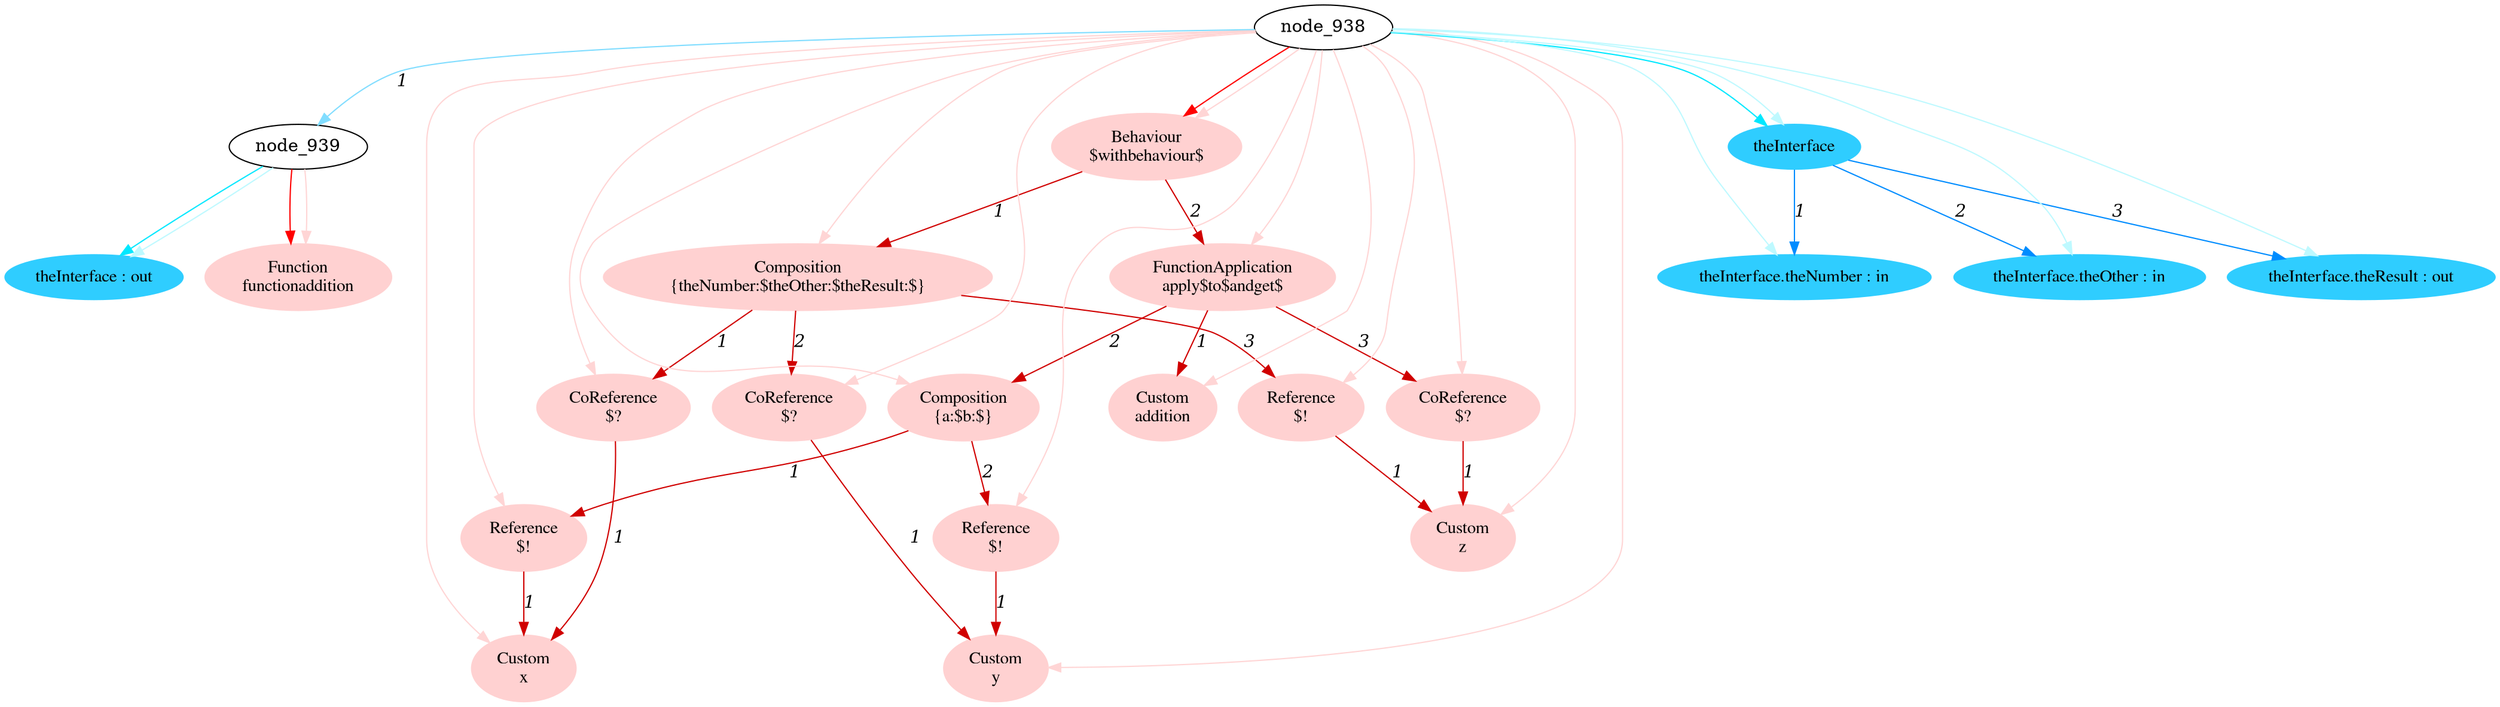 digraph g{node_1010 [shape="ellipse", style="filled", color="#ffd1d1", fontname="Times", label="Function
functionaddition" ]
node_1013 [shape="ellipse", style="filled", color="#ffd1d1", fontname="Times", label="Custom
x" ]
node_1017 [shape="ellipse", style="filled", color="#ffd1d1", fontname="Times", label="CoReference
$?" ]
node_1021 [shape="ellipse", style="filled", color="#ffd1d1", fontname="Times", label="Custom
y" ]
node_1025 [shape="ellipse", style="filled", color="#ffd1d1", fontname="Times", label="CoReference
$?" ]
node_1029 [shape="ellipse", style="filled", color="#ffd1d1", fontname="Times", label="Custom
z" ]
node_1033 [shape="ellipse", style="filled", color="#ffd1d1", fontname="Times", label="Reference
$!" ]
node_1037 [shape="ellipse", style="filled", color="#ffd1d1", fontname="Times", label="Composition
{theNumber:$theOther:$theResult:$}" ]
node_1043 [shape="ellipse", style="filled", color="#ffd1d1", fontname="Times", label="Custom
addition" ]
node_1046 [shape="ellipse", style="filled", color="#ffd1d1", fontname="Times", label="Reference
$!" ]
node_1050 [shape="ellipse", style="filled", color="#ffd1d1", fontname="Times", label="Reference
$!" ]
node_1054 [shape="ellipse", style="filled", color="#ffd1d1", fontname="Times", label="Composition
{a:$b:$}" ]
node_1059 [shape="ellipse", style="filled", color="#ffd1d1", fontname="Times", label="CoReference
$?" ]
node_1063 [shape="ellipse", style="filled", color="#ffd1d1", fontname="Times", label="FunctionApplication
apply$to$andget$" ]
node_1069 [shape="ellipse", style="filled", color="#ffd1d1", fontname="Times", label="Behaviour
$withbehaviour$" ]
node_940 [shape="ellipse", style="filled", color="#2fcdff", fontname="Times", label="theInterface : out" ]
node_947 [shape="ellipse", style="filled", color="#2fcdff", fontname="Times", label="theInterface" ]
node_948 [shape="ellipse", style="filled", color="#2fcdff", fontname="Times", label="theInterface.theNumber : in" ]
node_950 [shape="ellipse", style="filled", color="#2fcdff", fontname="Times", label="theInterface.theOther : in" ]
node_952 [shape="ellipse", style="filled", color="#2fcdff", fontname="Times", label="theInterface.theResult : out" ]
node_1017 -> node_1013 [dir=forward, arrowHead=normal, fontname="Times-Italic", arrowsize=1, color="#d00000", label="1",  headlabel="", taillabel="" ]
node_1025 -> node_1021 [dir=forward, arrowHead=normal, fontname="Times-Italic", arrowsize=1, color="#d00000", label="1",  headlabel="", taillabel="" ]
node_1033 -> node_1029 [dir=forward, arrowHead=normal, fontname="Times-Italic", arrowsize=1, color="#d00000", label="1",  headlabel="", taillabel="" ]
node_1037 -> node_1017 [dir=forward, arrowHead=normal, fontname="Times-Italic", arrowsize=1, color="#d00000", label="1",  headlabel="", taillabel="" ]
node_1037 -> node_1025 [dir=forward, arrowHead=normal, fontname="Times-Italic", arrowsize=1, color="#d00000", label="2",  headlabel="", taillabel="" ]
node_1037 -> node_1033 [dir=forward, arrowHead=normal, fontname="Times-Italic", arrowsize=1, color="#d00000", label="3",  headlabel="", taillabel="" ]
node_1046 -> node_1013 [dir=forward, arrowHead=normal, fontname="Times-Italic", arrowsize=1, color="#d00000", label="1",  headlabel="", taillabel="" ]
node_1050 -> node_1021 [dir=forward, arrowHead=normal, fontname="Times-Italic", arrowsize=1, color="#d00000", label="1",  headlabel="", taillabel="" ]
node_1054 -> node_1046 [dir=forward, arrowHead=normal, fontname="Times-Italic", arrowsize=1, color="#d00000", label="1",  headlabel="", taillabel="" ]
node_1054 -> node_1050 [dir=forward, arrowHead=normal, fontname="Times-Italic", arrowsize=1, color="#d00000", label="2",  headlabel="", taillabel="" ]
node_1059 -> node_1029 [dir=forward, arrowHead=normal, fontname="Times-Italic", arrowsize=1, color="#d00000", label="1",  headlabel="", taillabel="" ]
node_1063 -> node_1043 [dir=forward, arrowHead=normal, fontname="Times-Italic", arrowsize=1, color="#d00000", label="1",  headlabel="", taillabel="" ]
node_1063 -> node_1054 [dir=forward, arrowHead=normal, fontname="Times-Italic", arrowsize=1, color="#d00000", label="2",  headlabel="", taillabel="" ]
node_1063 -> node_1059 [dir=forward, arrowHead=normal, fontname="Times-Italic", arrowsize=1, color="#d00000", label="3",  headlabel="", taillabel="" ]
node_1069 -> node_1037 [dir=forward, arrowHead=normal, fontname="Times-Italic", arrowsize=1, color="#d00000", label="1",  headlabel="", taillabel="" ]
node_1069 -> node_1063 [dir=forward, arrowHead=normal, fontname="Times-Italic", arrowsize=1, color="#d00000", label="2",  headlabel="", taillabel="" ]
node_939 -> node_1010 [dir=forward, arrowHead=normal, fontname="Times-Italic", arrowsize=1, color="#ff0000", label="",  headlabel="", taillabel="" ]
node_938 -> node_1069 [dir=forward, arrowHead=normal, fontname="Times-Italic", arrowsize=1, color="#ff0000", label="",  headlabel="", taillabel="" ]
node_939 -> node_1010 [dir=forward, arrowHead=normal, fontname="Times-Italic", arrowsize=1, color="#ffd5d5", label="",  headlabel="", taillabel="" ]
node_938 -> node_1013 [dir=forward, arrowHead=normal, fontname="Times-Italic", arrowsize=1, color="#ffd5d5", label="",  headlabel="", taillabel="" ]
node_938 -> node_1017 [dir=forward, arrowHead=normal, fontname="Times-Italic", arrowsize=1, color="#ffd5d5", label="",  headlabel="", taillabel="" ]
node_938 -> node_1021 [dir=forward, arrowHead=normal, fontname="Times-Italic", arrowsize=1, color="#ffd5d5", label="",  headlabel="", taillabel="" ]
node_938 -> node_1025 [dir=forward, arrowHead=normal, fontname="Times-Italic", arrowsize=1, color="#ffd5d5", label="",  headlabel="", taillabel="" ]
node_938 -> node_1029 [dir=forward, arrowHead=normal, fontname="Times-Italic", arrowsize=1, color="#ffd5d5", label="",  headlabel="", taillabel="" ]
node_938 -> node_1033 [dir=forward, arrowHead=normal, fontname="Times-Italic", arrowsize=1, color="#ffd5d5", label="",  headlabel="", taillabel="" ]
node_938 -> node_1037 [dir=forward, arrowHead=normal, fontname="Times-Italic", arrowsize=1, color="#ffd5d5", label="",  headlabel="", taillabel="" ]
node_938 -> node_1043 [dir=forward, arrowHead=normal, fontname="Times-Italic", arrowsize=1, color="#ffd5d5", label="",  headlabel="", taillabel="" ]
node_938 -> node_1046 [dir=forward, arrowHead=normal, fontname="Times-Italic", arrowsize=1, color="#ffd5d5", label="",  headlabel="", taillabel="" ]
node_938 -> node_1050 [dir=forward, arrowHead=normal, fontname="Times-Italic", arrowsize=1, color="#ffd5d5", label="",  headlabel="", taillabel="" ]
node_938 -> node_1054 [dir=forward, arrowHead=normal, fontname="Times-Italic", arrowsize=1, color="#ffd5d5", label="",  headlabel="", taillabel="" ]
node_938 -> node_1059 [dir=forward, arrowHead=normal, fontname="Times-Italic", arrowsize=1, color="#ffd5d5", label="",  headlabel="", taillabel="" ]
node_938 -> node_1063 [dir=forward, arrowHead=normal, fontname="Times-Italic", arrowsize=1, color="#ffd5d5", label="",  headlabel="", taillabel="" ]
node_938 -> node_1069 [dir=forward, arrowHead=normal, fontname="Times-Italic", arrowsize=1, color="#ffd5d5", label="",  headlabel="", taillabel="" ]
node_939 -> node_940 [dir=forward, arrowHead=normal, fontname="Times-Italic", arrowsize=1, color="#00e8ff", label="",  headlabel="", taillabel="" ]
node_938 -> node_947 [dir=forward, arrowHead=normal, fontname="Times-Italic", arrowsize=1, color="#00e8ff", label="",  headlabel="", taillabel="" ]
node_939 -> node_940 [dir=forward, arrowHead=normal, fontname="Times-Italic", arrowsize=1, color="#bef9ff", label="",  headlabel="", taillabel="" ]
node_938 -> node_948 [dir=forward, arrowHead=normal, fontname="Times-Italic", arrowsize=1, color="#bef9ff", label="",  headlabel="", taillabel="" ]
node_938 -> node_950 [dir=forward, arrowHead=normal, fontname="Times-Italic", arrowsize=1, color="#bef9ff", label="",  headlabel="", taillabel="" ]
node_938 -> node_952 [dir=forward, arrowHead=normal, fontname="Times-Italic", arrowsize=1, color="#bef9ff", label="",  headlabel="", taillabel="" ]
node_938 -> node_947 [dir=forward, arrowHead=normal, fontname="Times-Italic", arrowsize=1, color="#bef9ff", label="",  headlabel="", taillabel="" ]
node_947 -> node_948 [dir=forward, arrowHead=normal, fontname="Times-Italic", arrowsize=1, color="#008cff", label="1",  headlabel="", taillabel="" ]
node_947 -> node_950 [dir=forward, arrowHead=normal, fontname="Times-Italic", arrowsize=1, color="#008cff", label="2",  headlabel="", taillabel="" ]
node_947 -> node_952 [dir=forward, arrowHead=normal, fontname="Times-Italic", arrowsize=1, color="#008cff", label="3",  headlabel="", taillabel="" ]
node_938 -> node_939 [dir=forward, arrowHead=normal, fontname="Times-Italic", arrowsize=1, color="#81ddff", label="1",  headlabel="", taillabel="" ]
}